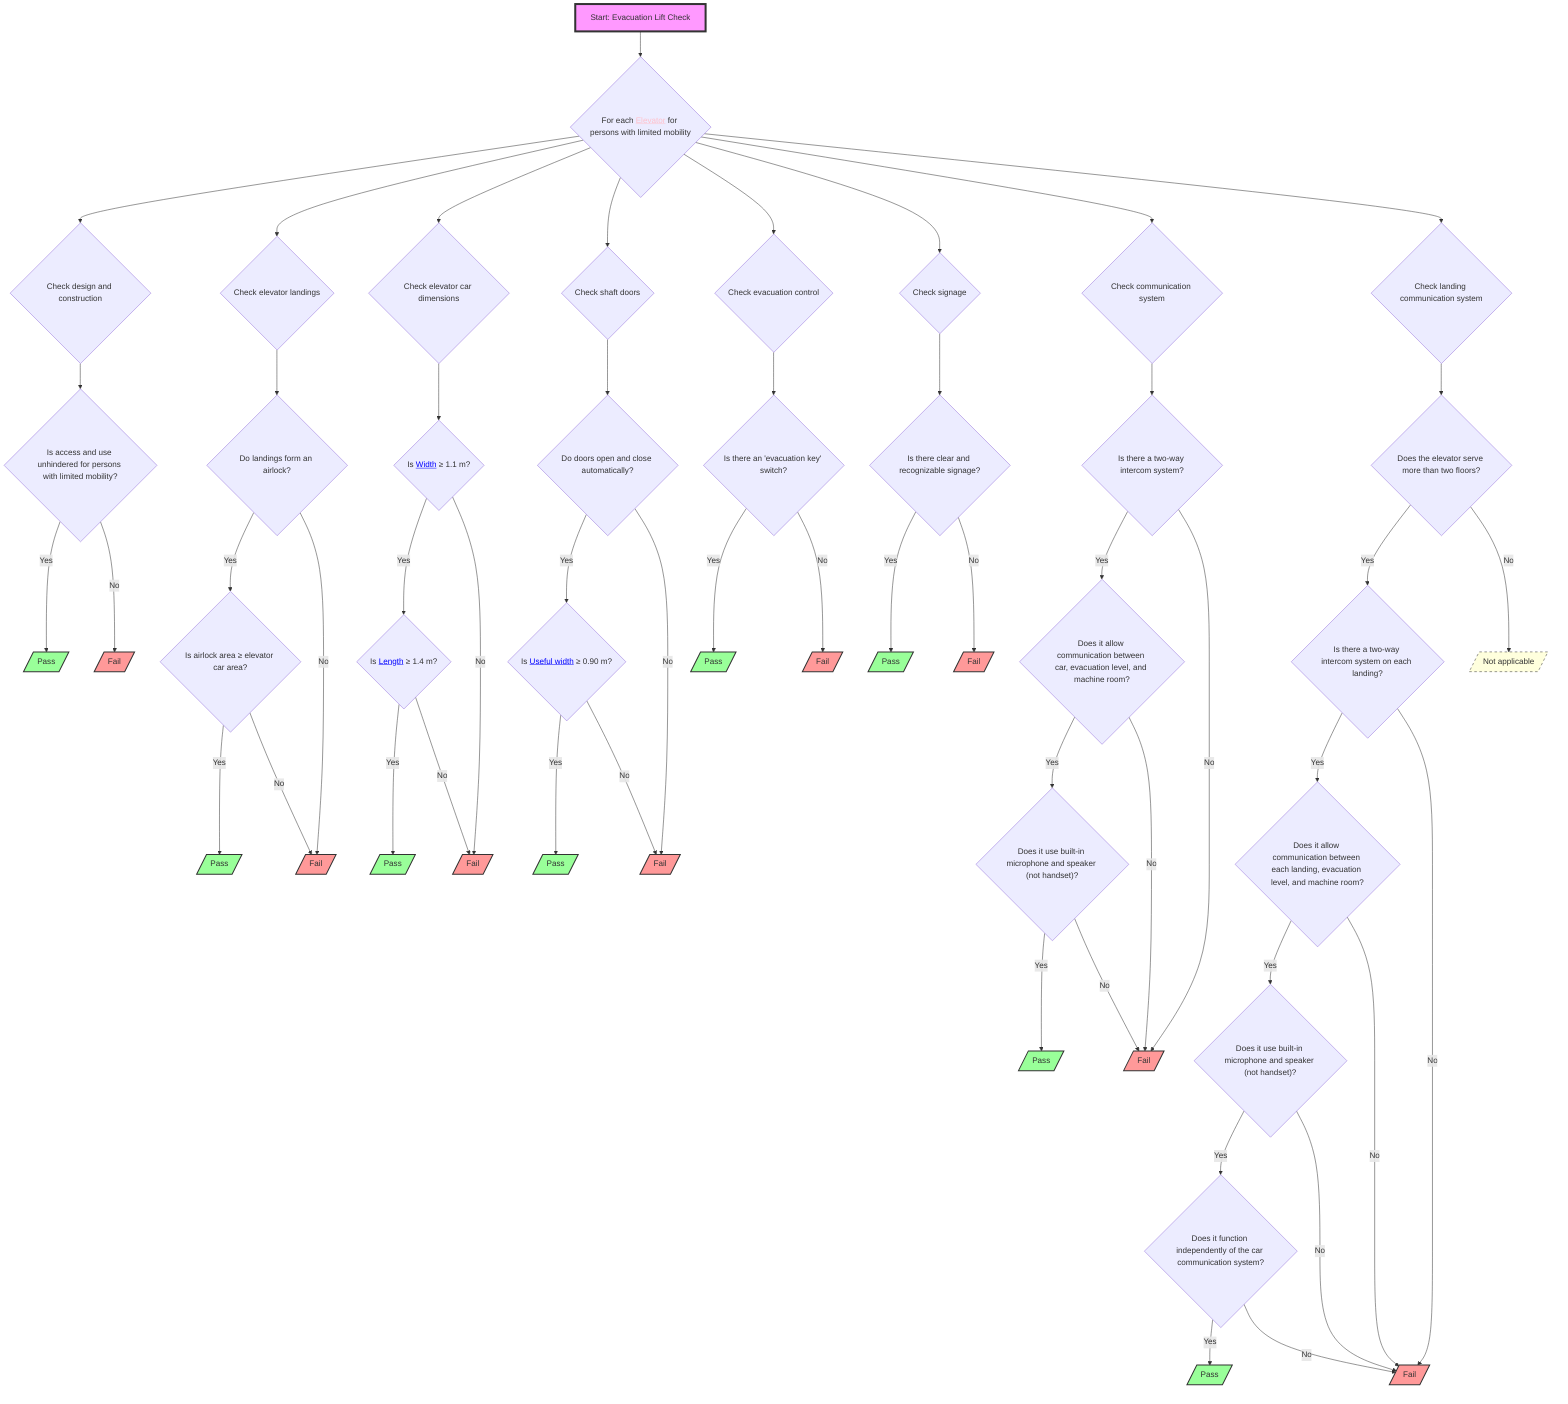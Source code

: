 flowchart TD
    S1["Start: Evacuation Lift Check"] --> A{"For each <a href="http://example.com/firebimbuilding#Elevator" style="color:pink;">Elevator</a> for persons with limited mobility"}
    A --> B{"Check design and construction"}
    B --> C{"Is access and use unhindered for persons with limited mobility?"}
    C -- Yes --> D[/"Pass"/]
    C -- No --> E[/"Fail"/]
    A --> F{"Check elevator landings"}
    F --> G{"Do landings form an airlock?"}
    G -- Yes --> H{"Is airlock area ≥ elevator car area?"}
    H -- Yes --> I[/"Pass"/]
    H -- No --> J[/"Fail"/]
    G -- No --> J
    A --> K{"Check elevator car dimensions"}
    K --> L{"Is <a href="http://example.com/firebimbuilding#Width" style="color:blue;">Width</a> ≥ 1.1 m?"}
    L -- Yes --> M{"Is <a href="http://example.com/firebimbuilding#Length" style="color:blue;">Length</a> ≥ 1.4 m?"}
    M -- Yes --> N[/"Pass"/]
    M -- No --> O[/"Fail"/]
    L -- No --> O
    A --> P{"Check shaft doors"}
    P --> Q{"Do doors open and close automatically?"}
    Q -- Yes --> R{"Is <a href="http://example.com/firebimbuilding#UsefulWidth" style="color:blue;">Useful width</a> ≥ 0.90 m?"}
    R -- Yes --> S[/"Pass"/]
    R -- No --> T[/"Fail"/]
    Q -- No --> T
    A --> U{"Check evacuation control"}
    U --> V{"Is there an 'evacuation key' switch?"}
    V -- Yes --> W[/"Pass"/]
    V -- No --> X[/"Fail"/]
    A --> Y{"Check signage"}
    Y --> Z{"Is there clear and recognizable signage?"}
    Z -- Yes --> AA[/"Pass"/]
    Z -- No --> AB[/"Fail"/]
    A --> AC{"Check communication system"}
    AC --> AD{"Is there a two-way intercom system?"}
    AD -- Yes --> AE{"Does it allow communication between car, evacuation level, and machine room?"}
    AE -- Yes --> AF{"Does it use built-in microphone and speaker (not handset)?"}
    AF -- Yes --> AG[/"Pass"/]
    AF -- No --> AH[/"Fail"/]
    AE -- No --> AH
    AD -- No --> AH
    A --> AI{"Check landing communication system"}
    AI --> AJ{"Does the elevator serve more than two floors?"}
    AJ -- Yes --> AK{"Is there a two-way intercom system on each landing?"}
    AK -- Yes --> AL{"Does it allow communication between each landing, evacuation level, and machine room?"}
    AL -- Yes --> AM{"Does it use built-in microphone and speaker (not handset)?"}
    AM -- Yes --> AN{"Does it function independently of the car communication system?"}
    AN -- Yes --> AO[/"Pass"/]
    AN -- No --> AP[/"Fail"/]
    AM -- No --> AP
    AL -- No --> AP
    AK -- No --> AP
    AJ -- No --> AQ[/"Not applicable"/]
     S1:::startClass
     D:::passClass
     E:::failClass
     I:::passClass
     J:::failClass
     N:::passClass
     O:::failClass
     S:::passClass
     T:::failClass
     W:::passClass
     X:::failClass
     AA:::passClass
     AB:::failClass
     AG:::passClass
     AH:::failClass
     AO:::passClass
     AP:::failClass
     AQ:::noteClass
    classDef startClass fill:#f9f,stroke:#333,stroke-width:4px
    classDef passClass fill:#9f9,stroke:#333,stroke-width:2px
    classDef failClass fill:#f99,stroke:#333,stroke-width:2px
    classDef noteClass fill:#ffd,stroke:#333,stroke-width:1px,stroke-dasharray: 5 5